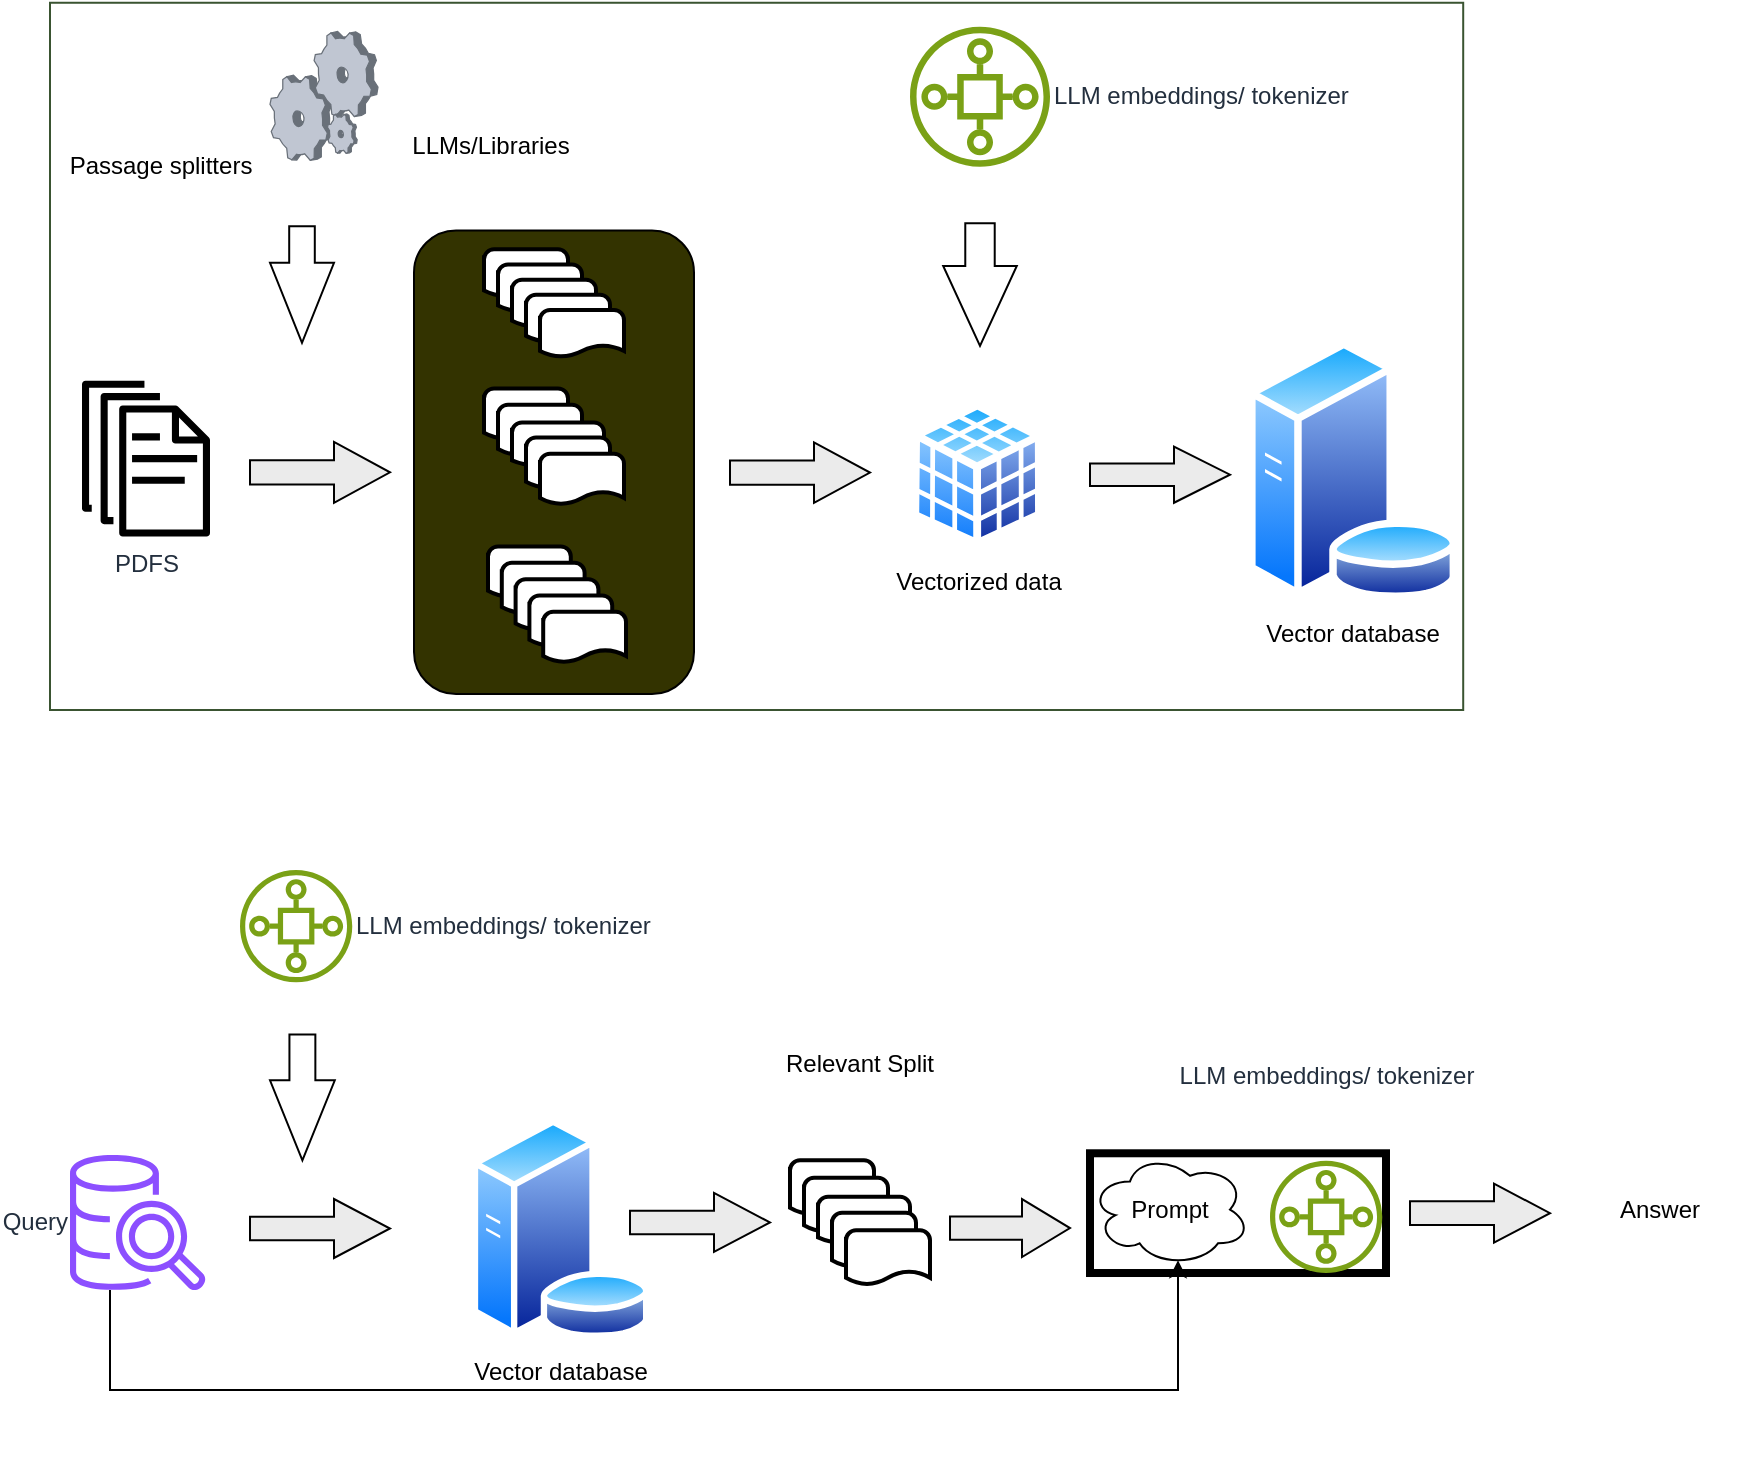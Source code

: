 <mxfile version="24.6.2" type="device">
  <diagram name="Page-1" id="qAz1539D4d8sPhKrlklS">
    <mxGraphModel dx="944" dy="474" grid="1" gridSize="10" guides="1" tooltips="1" connect="1" arrows="1" fold="1" page="1" pageScale="1" pageWidth="827" pageHeight="1169" math="0" shadow="0">
      <root>
        <mxCell id="0" />
        <mxCell id="1" parent="0" />
        <mxCell id="ipVM2XHau7_LhVKDZAKO-58" value="" style="group;fillColor=#FFFFFF;fontColor=#ffffff;strokeColor=#3A5431;" vertex="1" connectable="0" parent="1">
          <mxGeometry x="100" y="66.38" width="706.6" height="353.62" as="geometry" />
        </mxCell>
        <mxCell id="mF5Fm07JoQJgPULcb90K-1" value="PDFS" style="sketch=0;outlineConnect=0;fontColor=#232F3E;gradientColor=none;fillColor=#000000;strokeColor=none;dashed=0;verticalLabelPosition=bottom;verticalAlign=top;align=center;html=1;fontSize=12;fontStyle=0;aspect=fixed;pointerEvents=1;shape=mxgraph.aws4.documents;" parent="ipVM2XHau7_LhVKDZAKO-58" vertex="1">
          <mxGeometry x="16" y="188.927" width="64" height="78" as="geometry" />
        </mxCell>
        <mxCell id="ipVM2XHau7_LhVKDZAKO-41" value="" style="group" vertex="1" connectable="0" parent="ipVM2XHau7_LhVKDZAKO-58">
          <mxGeometry x="182" y="113.821" width="140" height="231.799" as="geometry" />
        </mxCell>
        <mxCell id="ipVM2XHau7_LhVKDZAKO-22" value="" style="rounded=1;whiteSpace=wrap;html=1;fillColor=#333300;" vertex="1" parent="ipVM2XHau7_LhVKDZAKO-41">
          <mxGeometry width="140" height="231.799" as="geometry" />
        </mxCell>
        <mxCell id="ipVM2XHau7_LhVKDZAKO-23" value="" style="group" vertex="1" connectable="0" parent="ipVM2XHau7_LhVKDZAKO-41">
          <mxGeometry x="35" y="9.483" width="70" height="53.735" as="geometry" />
        </mxCell>
        <mxCell id="ipVM2XHau7_LhVKDZAKO-24" value="" style="strokeWidth=2;html=1;shape=mxgraph.flowchart.document2;whiteSpace=wrap;size=0.25;" vertex="1" parent="ipVM2XHau7_LhVKDZAKO-23">
          <mxGeometry width="42" height="23.462" as="geometry" />
        </mxCell>
        <mxCell id="ipVM2XHau7_LhVKDZAKO-25" value="" style="strokeWidth=2;html=1;shape=mxgraph.flowchart.document2;whiteSpace=wrap;size=0.25;" vertex="1" parent="ipVM2XHau7_LhVKDZAKO-23">
          <mxGeometry x="7" y="7.568" width="42" height="23.462" as="geometry" />
        </mxCell>
        <mxCell id="ipVM2XHau7_LhVKDZAKO-26" value="" style="strokeWidth=2;html=1;shape=mxgraph.flowchart.document2;whiteSpace=wrap;size=0.25;" vertex="1" parent="ipVM2XHau7_LhVKDZAKO-23">
          <mxGeometry x="14" y="15.137" width="42" height="23.462" as="geometry" />
        </mxCell>
        <mxCell id="ipVM2XHau7_LhVKDZAKO-27" value="" style="strokeWidth=2;html=1;shape=mxgraph.flowchart.document2;whiteSpace=wrap;size=0.25;" vertex="1" parent="ipVM2XHau7_LhVKDZAKO-23">
          <mxGeometry x="21" y="22.705" width="42" height="23.462" as="geometry" />
        </mxCell>
        <mxCell id="ipVM2XHau7_LhVKDZAKO-28" value="" style="strokeWidth=2;html=1;shape=mxgraph.flowchart.document2;whiteSpace=wrap;size=0.25;" vertex="1" parent="ipVM2XHau7_LhVKDZAKO-23">
          <mxGeometry x="28" y="30.273" width="42" height="23.462" as="geometry" />
        </mxCell>
        <mxCell id="ipVM2XHau7_LhVKDZAKO-29" value="" style="group" vertex="1" connectable="0" parent="ipVM2XHau7_LhVKDZAKO-41">
          <mxGeometry x="37" y="158.045" width="69" height="57.95" as="geometry" />
        </mxCell>
        <mxCell id="ipVM2XHau7_LhVKDZAKO-30" value="" style="strokeWidth=2;html=1;shape=mxgraph.flowchart.document2;whiteSpace=wrap;size=0.25;" vertex="1" parent="ipVM2XHau7_LhVKDZAKO-29">
          <mxGeometry width="41.4" height="25.302" as="geometry" />
        </mxCell>
        <mxCell id="ipVM2XHau7_LhVKDZAKO-31" value="" style="strokeWidth=2;html=1;shape=mxgraph.flowchart.document2;whiteSpace=wrap;size=0.25;" vertex="1" parent="ipVM2XHau7_LhVKDZAKO-29">
          <mxGeometry x="6.9" y="8.162" width="41.4" height="25.302" as="geometry" />
        </mxCell>
        <mxCell id="ipVM2XHau7_LhVKDZAKO-32" value="" style="strokeWidth=2;html=1;shape=mxgraph.flowchart.document2;whiteSpace=wrap;size=0.25;" vertex="1" parent="ipVM2XHau7_LhVKDZAKO-29">
          <mxGeometry x="13.8" y="16.324" width="41.4" height="25.302" as="geometry" />
        </mxCell>
        <mxCell id="ipVM2XHau7_LhVKDZAKO-33" value="" style="strokeWidth=2;html=1;shape=mxgraph.flowchart.document2;whiteSpace=wrap;size=0.25;" vertex="1" parent="ipVM2XHau7_LhVKDZAKO-29">
          <mxGeometry x="20.7" y="24.486" width="41.4" height="25.302" as="geometry" />
        </mxCell>
        <mxCell id="ipVM2XHau7_LhVKDZAKO-34" value="" style="strokeWidth=2;html=1;shape=mxgraph.flowchart.document2;whiteSpace=wrap;size=0.25;" vertex="1" parent="ipVM2XHau7_LhVKDZAKO-29">
          <mxGeometry x="27.6" y="32.648" width="41.4" height="25.302" as="geometry" />
        </mxCell>
        <mxCell id="ipVM2XHau7_LhVKDZAKO-35" value="" style="group" vertex="1" connectable="0" parent="ipVM2XHau7_LhVKDZAKO-41">
          <mxGeometry x="35" y="79.022" width="70" height="57.95" as="geometry" />
        </mxCell>
        <mxCell id="ipVM2XHau7_LhVKDZAKO-36" value="" style="strokeWidth=2;html=1;shape=mxgraph.flowchart.document2;whiteSpace=wrap;size=0.25;" vertex="1" parent="ipVM2XHau7_LhVKDZAKO-35">
          <mxGeometry width="42" height="25.302" as="geometry" />
        </mxCell>
        <mxCell id="ipVM2XHau7_LhVKDZAKO-37" value="" style="strokeWidth=2;html=1;shape=mxgraph.flowchart.document2;whiteSpace=wrap;size=0.25;" vertex="1" parent="ipVM2XHau7_LhVKDZAKO-35">
          <mxGeometry x="7" y="8.162" width="42" height="25.302" as="geometry" />
        </mxCell>
        <mxCell id="ipVM2XHau7_LhVKDZAKO-38" value="" style="strokeWidth=2;html=1;shape=mxgraph.flowchart.document2;whiteSpace=wrap;size=0.25;" vertex="1" parent="ipVM2XHau7_LhVKDZAKO-35">
          <mxGeometry x="14" y="17" width="46" height="21.63" as="geometry" />
        </mxCell>
        <mxCell id="ipVM2XHau7_LhVKDZAKO-39" value="" style="strokeWidth=2;html=1;shape=mxgraph.flowchart.document2;whiteSpace=wrap;size=0.25;" vertex="1" parent="ipVM2XHau7_LhVKDZAKO-35">
          <mxGeometry x="21" y="24.486" width="42" height="25.302" as="geometry" />
        </mxCell>
        <mxCell id="ipVM2XHau7_LhVKDZAKO-40" value="" style="strokeWidth=2;html=1;shape=mxgraph.flowchart.document2;whiteSpace=wrap;size=0.25;" vertex="1" parent="ipVM2XHau7_LhVKDZAKO-35">
          <mxGeometry x="28" y="32.648" width="42" height="25.302" as="geometry" />
        </mxCell>
        <mxCell id="ipVM2XHau7_LhVKDZAKO-43" value="" style="verticalLabelPosition=bottom;sketch=0;aspect=fixed;html=1;verticalAlign=top;strokeColor=none;align=center;outlineConnect=0;shape=mxgraph.citrix.process;" vertex="1" parent="ipVM2XHau7_LhVKDZAKO-58">
          <mxGeometry x="110" y="14.35" width="54" height="64.38" as="geometry" />
        </mxCell>
        <mxCell id="ipVM2XHau7_LhVKDZAKO-44" value="LLMs/Libraries" style="text;html=1;align=center;verticalAlign=middle;resizable=0;points=[];autosize=1;strokeColor=none;fillColor=none;" vertex="1" parent="ipVM2XHau7_LhVKDZAKO-58">
          <mxGeometry x="170" y="56.496" width="100" height="30" as="geometry" />
        </mxCell>
        <mxCell id="ipVM2XHau7_LhVKDZAKO-45" value="Passage splitters" style="text;html=1;align=center;verticalAlign=middle;resizable=0;points=[];autosize=1;strokeColor=none;fillColor=none;" vertex="1" parent="ipVM2XHau7_LhVKDZAKO-58">
          <mxGeometry y="67.032" width="110" height="30" as="geometry" />
        </mxCell>
        <mxCell id="ipVM2XHau7_LhVKDZAKO-46" value="" style="html=1;outlineConnect=0;whiteSpace=wrap;fillColor=#EBEBEB;shape=mxgraph.archimate3.process;" vertex="1" parent="ipVM2XHau7_LhVKDZAKO-58">
          <mxGeometry x="100" y="219.55" width="70" height="30.45" as="geometry" />
        </mxCell>
        <mxCell id="ipVM2XHau7_LhVKDZAKO-47" value="" style="html=1;shadow=0;dashed=0;align=center;verticalAlign=middle;shape=mxgraph.arrows2.arrow;dy=0.6;dx=40;direction=south;notch=0;" vertex="1" parent="ipVM2XHau7_LhVKDZAKO-58">
          <mxGeometry x="110" y="111.79" width="32" height="58.21" as="geometry" />
        </mxCell>
        <mxCell id="ipVM2XHau7_LhVKDZAKO-49" value="LLM embeddings/ tokenizer" style="sketch=0;outlineConnect=0;fontColor=#232F3E;gradientColor=none;fillColor=#7AA116;strokeColor=none;dashed=0;verticalLabelPosition=middle;verticalAlign=middle;align=left;html=1;fontSize=12;fontStyle=0;aspect=fixed;pointerEvents=1;shape=mxgraph.aws4.iot_sitewise_asset_model;labelPosition=right;" vertex="1" parent="ipVM2XHau7_LhVKDZAKO-58">
          <mxGeometry x="430" y="12" width="70" height="70" as="geometry" />
        </mxCell>
        <mxCell id="ipVM2XHau7_LhVKDZAKO-50" value="Vectorized data" style="image;aspect=fixed;perimeter=ellipsePerimeter;html=1;align=center;shadow=0;dashed=0;spacingTop=3;image=img/lib/active_directory/database_cube.svg;" vertex="1" parent="ipVM2XHau7_LhVKDZAKO-58">
          <mxGeometry x="430.6" y="199.147" width="65.9" height="73.22" as="geometry" />
        </mxCell>
        <mxCell id="ipVM2XHau7_LhVKDZAKO-51" value="Vector database" style="image;aspect=fixed;perimeter=ellipsePerimeter;html=1;align=center;shadow=0;dashed=0;spacingTop=3;image=img/lib/active_directory/database_server.svg;" vertex="1" parent="ipVM2XHau7_LhVKDZAKO-58">
          <mxGeometry x="598" y="168.592" width="106.6" height="130" as="geometry" />
        </mxCell>
        <mxCell id="ipVM2XHau7_LhVKDZAKO-52" value="" style="html=1;outlineConnect=0;whiteSpace=wrap;fillColor=#EBEBEB;shape=mxgraph.archimate3.process;" vertex="1" parent="ipVM2XHau7_LhVKDZAKO-58">
          <mxGeometry x="340" y="219.81" width="70" height="30.19" as="geometry" />
        </mxCell>
        <mxCell id="ipVM2XHau7_LhVKDZAKO-53" value="" style="html=1;shadow=0;dashed=0;align=center;verticalAlign=middle;shape=mxgraph.arrows2.arrow;dy=0.6;dx=40;direction=south;notch=0;" vertex="1" parent="ipVM2XHau7_LhVKDZAKO-58">
          <mxGeometry x="446.6" y="110.22" width="36.8" height="61.36" as="geometry" />
        </mxCell>
        <mxCell id="ipVM2XHau7_LhVKDZAKO-55" value="" style="html=1;outlineConnect=0;whiteSpace=wrap;fillColor=#EBEBEB;shape=mxgraph.archimate3.process;" vertex="1" parent="ipVM2XHau7_LhVKDZAKO-58">
          <mxGeometry x="520" y="221.92" width="70" height="28.08" as="geometry" />
        </mxCell>
        <mxCell id="ipVM2XHau7_LhVKDZAKO-95" value="" style="group;fillColor=default;" vertex="1" connectable="0" parent="1">
          <mxGeometry x="90" y="500" width="860" height="300" as="geometry" />
        </mxCell>
        <mxCell id="ipVM2XHau7_LhVKDZAKO-93" value="Answer" style="text;html=1;align=center;verticalAlign=middle;whiteSpace=wrap;rounded=0;" vertex="1" parent="ipVM2XHau7_LhVKDZAKO-95">
          <mxGeometry x="770" y="141.639" width="90" height="56.061" as="geometry" />
        </mxCell>
        <mxCell id="ipVM2XHau7_LhVKDZAKO-59" value="Vector database" style="image;aspect=fixed;perimeter=ellipsePerimeter;html=1;align=center;shadow=0;dashed=0;spacingTop=3;image=img/lib/active_directory/database_server.svg;container=0;" vertex="1" parent="ipVM2XHau7_LhVKDZAKO-95">
          <mxGeometry x="220" y="124.016" width="90.581" height="110.468" as="geometry" />
        </mxCell>
        <mxCell id="ipVM2XHau7_LhVKDZAKO-85" value="" style="edgeStyle=orthogonalEdgeStyle;rounded=0;orthogonalLoop=1;jettySize=auto;html=1;entryX=0.55;entryY=0.95;entryDx=0;entryDy=0;entryPerimeter=0;" edge="1" parent="ipVM2XHau7_LhVKDZAKO-95" source="ipVM2XHau7_LhVKDZAKO-60" target="ipVM2XHau7_LhVKDZAKO-80">
          <mxGeometry relative="1" as="geometry">
            <mxPoint x="550" y="300" as="targetPoint" />
            <Array as="points">
              <mxPoint x="40" y="260" />
              <mxPoint x="574" y="260" />
            </Array>
          </mxGeometry>
        </mxCell>
        <mxCell id="ipVM2XHau7_LhVKDZAKO-60" value="Query" style="sketch=0;outlineConnect=0;fontColor=#232F3E;gradientColor=none;fillColor=#8C4FFF;strokeColor=none;dashed=0;verticalLabelPosition=middle;verticalAlign=middle;align=right;html=1;fontSize=12;fontStyle=0;aspect=fixed;pointerEvents=1;shape=mxgraph.aws4.redshift_query_editor_v20_light;labelPosition=left;container=0;" vertex="1" parent="ipVM2XHau7_LhVKDZAKO-95">
          <mxGeometry x="20" y="142.364" width="67.742" height="67.742" as="geometry" />
        </mxCell>
        <mxCell id="ipVM2XHau7_LhVKDZAKO-62" value="LLM embeddings/ tokenizer" style="sketch=0;outlineConnect=0;fontColor=#232F3E;gradientColor=none;fillColor=#7AA116;strokeColor=none;dashed=0;verticalLabelPosition=middle;verticalAlign=middle;align=left;html=1;fontSize=12;fontStyle=0;aspect=fixed;pointerEvents=1;shape=mxgraph.aws4.iot_sitewise_asset_model;labelPosition=right;container=0;" vertex="1" parent="ipVM2XHau7_LhVKDZAKO-95">
          <mxGeometry x="105" width="56.129" height="56.129" as="geometry" />
        </mxCell>
        <mxCell id="ipVM2XHau7_LhVKDZAKO-63" value="" style="html=1;shadow=0;dashed=0;align=center;verticalAlign=middle;shape=mxgraph.arrows2.arrow;dy=0.6;dx=40;direction=south;notch=0;container=0;" vertex="1" parent="ipVM2XHau7_LhVKDZAKO-95">
          <mxGeometry x="120" y="82.258" width="32.4" height="62.903" as="geometry" />
        </mxCell>
        <mxCell id="ipVM2XHau7_LhVKDZAKO-64" value="" style="html=1;outlineConnect=0;whiteSpace=wrap;fillColor=#EBEBEB;shape=mxgraph.archimate3.process;container=0;" vertex="1" parent="ipVM2XHau7_LhVKDZAKO-95">
          <mxGeometry x="110" y="164.516" width="70" height="29.468" as="geometry" />
        </mxCell>
        <mxCell id="ipVM2XHau7_LhVKDZAKO-79" value="" style="html=1;outlineConnect=0;whiteSpace=wrap;fillColor=#EBEBEB;shape=mxgraph.archimate3.process;container=0;" vertex="1" parent="ipVM2XHau7_LhVKDZAKO-95">
          <mxGeometry x="300" y="161.497" width="70" height="29.468" as="geometry" />
        </mxCell>
        <mxCell id="ipVM2XHau7_LhVKDZAKO-88" value="" style="html=1;outlineConnect=0;whiteSpace=wrap;fillColor=#EBEBEB;shape=mxgraph.archimate3.process;container=0;" vertex="1" parent="ipVM2XHau7_LhVKDZAKO-95">
          <mxGeometry x="460" y="164.516" width="60" height="29.032" as="geometry" />
        </mxCell>
        <mxCell id="ipVM2XHau7_LhVKDZAKO-89" value="" style="group;strokeColor=default;strokeWidth=4;container=0;" vertex="1" connectable="0" parent="ipVM2XHau7_LhVKDZAKO-95">
          <mxGeometry x="530" y="141.639" width="148" height="59.865" as="geometry" />
        </mxCell>
        <mxCell id="ipVM2XHau7_LhVKDZAKO-90" value="" style="html=1;outlineConnect=0;whiteSpace=wrap;fillColor=#EBEBEB;shape=mxgraph.archimate3.process;container=0;" vertex="1" parent="ipVM2XHau7_LhVKDZAKO-95">
          <mxGeometry x="690" y="156.842" width="70" height="29.468" as="geometry" />
        </mxCell>
        <mxCell id="ipVM2XHau7_LhVKDZAKO-80" value="Prompt" style="ellipse;shape=cloud;whiteSpace=wrap;html=1;container=0;" vertex="1" parent="ipVM2XHau7_LhVKDZAKO-95">
          <mxGeometry x="530" y="141.639" width="80" height="56.274" as="geometry" />
        </mxCell>
        <mxCell id="ipVM2XHau7_LhVKDZAKO-86" value="LLM embeddings/ tokenizer" style="sketch=0;outlineConnect=0;fontColor=#232F3E;gradientColor=none;fillColor=#7AA116;strokeColor=none;dashed=0;verticalLabelPosition=top;verticalAlign=top;align=center;html=1;fontSize=12;fontStyle=0;aspect=fixed;pointerEvents=1;shape=mxgraph.aws4.iot_sitewise_asset_model;labelPosition=center;container=0;" vertex="1" parent="ipVM2XHau7_LhVKDZAKO-95">
          <mxGeometry x="620" y="145.374" width="56.129" height="56.129" as="geometry" />
        </mxCell>
        <mxCell id="ipVM2XHau7_LhVKDZAKO-96" value="Relevant Split" style="group;labelPosition=center;verticalLabelPosition=top;align=center;verticalAlign=top;" vertex="1" connectable="0" parent="ipVM2XHau7_LhVKDZAKO-95">
          <mxGeometry x="380" y="145.161" width="70" height="62.129" as="geometry" />
        </mxCell>
        <mxCell id="ipVM2XHau7_LhVKDZAKO-74" value="" style="strokeWidth=2;html=1;shape=mxgraph.flowchart.document2;whiteSpace=wrap;size=0.25;container=0;" vertex="1" parent="ipVM2XHau7_LhVKDZAKO-96">
          <mxGeometry width="42" height="27.127" as="geometry" />
        </mxCell>
        <mxCell id="ipVM2XHau7_LhVKDZAKO-75" value="" style="strokeWidth=2;html=1;shape=mxgraph.flowchart.document2;whiteSpace=wrap;size=0.25;container=0;" vertex="1" parent="ipVM2XHau7_LhVKDZAKO-96">
          <mxGeometry x="7" y="8.751" width="42" height="27.127" as="geometry" />
        </mxCell>
        <mxCell id="ipVM2XHau7_LhVKDZAKO-76" value="" style="strokeWidth=2;html=1;shape=mxgraph.flowchart.document2;whiteSpace=wrap;size=0.25;container=0;" vertex="1" parent="ipVM2XHau7_LhVKDZAKO-96">
          <mxGeometry x="14" y="18.226" width="46" height="23.19" as="geometry" />
        </mxCell>
        <mxCell id="ipVM2XHau7_LhVKDZAKO-77" value="" style="strokeWidth=2;html=1;shape=mxgraph.flowchart.document2;whiteSpace=wrap;size=0.25;container=0;" vertex="1" parent="ipVM2XHau7_LhVKDZAKO-96">
          <mxGeometry x="21" y="26.252" width="42" height="27.127" as="geometry" />
        </mxCell>
        <mxCell id="ipVM2XHau7_LhVKDZAKO-78" value="" style="strokeWidth=2;html=1;shape=mxgraph.flowchart.document2;whiteSpace=wrap;size=0.25;labelPosition=center;verticalLabelPosition=top;align=center;verticalAlign=bottom;container=0;" vertex="1" parent="ipVM2XHau7_LhVKDZAKO-96">
          <mxGeometry x="28" y="35.002" width="42" height="27.127" as="geometry" />
        </mxCell>
      </root>
    </mxGraphModel>
  </diagram>
</mxfile>
